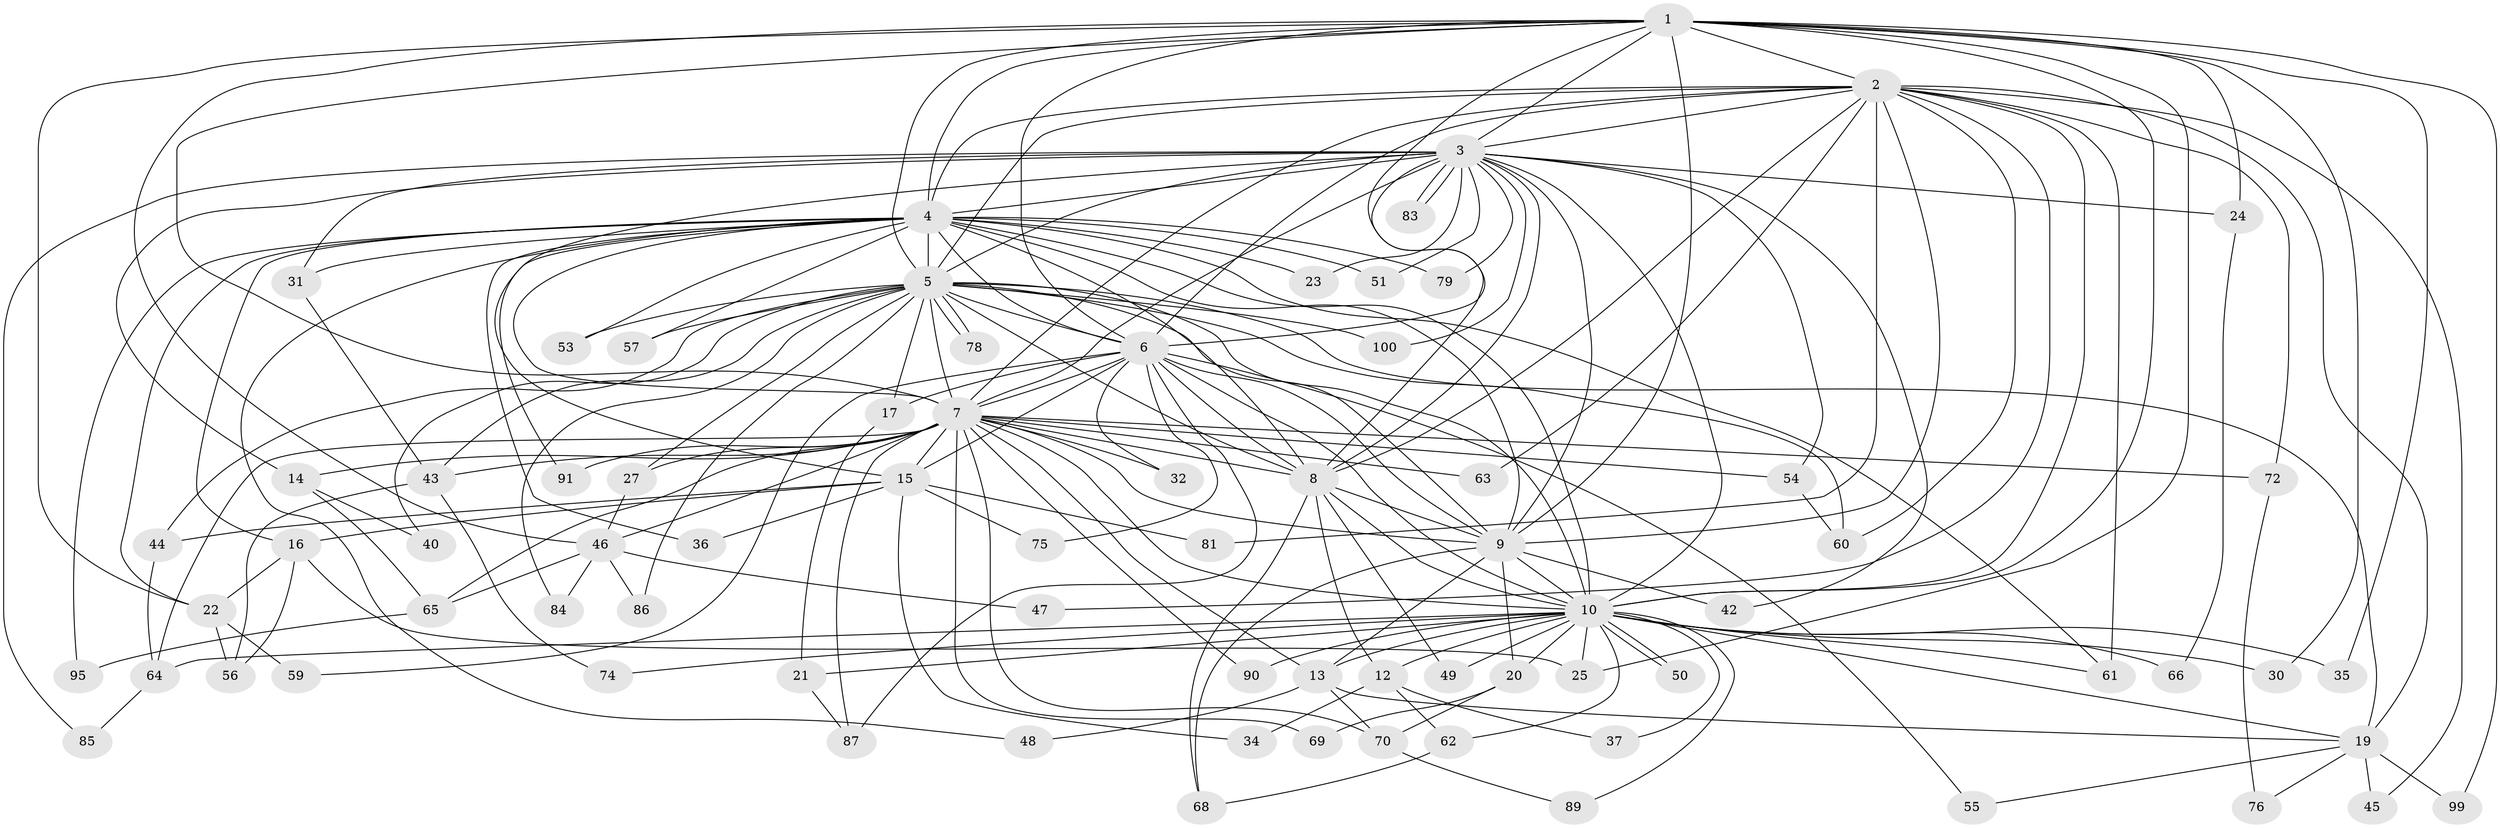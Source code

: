 // original degree distribution, {16: 0.02, 20: 0.01, 22: 0.01, 24: 0.01, 18: 0.01, 27: 0.01, 12: 0.01, 14: 0.01, 32: 0.01, 3: 0.22, 5: 0.04, 6: 0.02, 4: 0.08, 8: 0.01, 2: 0.52, 7: 0.01}
// Generated by graph-tools (version 1.1) at 2025/11/02/21/25 10:11:07]
// undirected, 76 vertices, 193 edges
graph export_dot {
graph [start="1"]
  node [color=gray90,style=filled];
  1;
  2 [super="+39"];
  3 [super="+41"];
  4 [super="+11"];
  5 [super="+71"];
  6 [super="+18"];
  7 [super="+38"];
  8;
  9 [super="+82"];
  10 [super="+67"];
  12 [super="+29"];
  13 [super="+77"];
  14;
  15 [super="+28"];
  16 [super="+26"];
  17;
  19 [super="+52"];
  20;
  21;
  22 [super="+33"];
  23;
  24;
  25;
  27 [super="+93"];
  30;
  31 [super="+80"];
  32;
  34;
  35;
  36;
  37;
  40;
  42;
  43;
  44;
  45;
  46 [super="+58"];
  47;
  48;
  49;
  50;
  51;
  53;
  54;
  55;
  56 [super="+73"];
  57;
  59;
  60 [super="+97"];
  61 [super="+94"];
  62;
  63;
  64 [super="+96"];
  65 [super="+98"];
  66;
  68 [super="+88"];
  69;
  70;
  72;
  74;
  75;
  76;
  78;
  79;
  81;
  83;
  84;
  85;
  86;
  87 [super="+92"];
  89;
  90;
  91;
  95;
  99;
  100;
  1 -- 2;
  1 -- 3;
  1 -- 4;
  1 -- 5;
  1 -- 6;
  1 -- 7;
  1 -- 8;
  1 -- 9;
  1 -- 10;
  1 -- 22;
  1 -- 24;
  1 -- 25;
  1 -- 30;
  1 -- 35;
  1 -- 46;
  1 -- 99;
  2 -- 3;
  2 -- 4;
  2 -- 5;
  2 -- 6;
  2 -- 7;
  2 -- 8;
  2 -- 9;
  2 -- 10;
  2 -- 45;
  2 -- 47;
  2 -- 60;
  2 -- 61;
  2 -- 63;
  2 -- 81;
  2 -- 72;
  2 -- 19;
  3 -- 4;
  3 -- 5;
  3 -- 6 [weight=2];
  3 -- 7;
  3 -- 8;
  3 -- 9;
  3 -- 10;
  3 -- 14;
  3 -- 15;
  3 -- 23;
  3 -- 24;
  3 -- 31;
  3 -- 42;
  3 -- 51;
  3 -- 83;
  3 -- 83;
  3 -- 100;
  3 -- 85;
  3 -- 54;
  3 -- 79;
  4 -- 5;
  4 -- 6;
  4 -- 7;
  4 -- 8;
  4 -- 9;
  4 -- 10 [weight=2];
  4 -- 16;
  4 -- 22;
  4 -- 23;
  4 -- 31;
  4 -- 36;
  4 -- 48;
  4 -- 51;
  4 -- 53;
  4 -- 57;
  4 -- 61;
  4 -- 91;
  4 -- 95;
  4 -- 79;
  5 -- 6;
  5 -- 7;
  5 -- 8;
  5 -- 9;
  5 -- 10;
  5 -- 17;
  5 -- 19;
  5 -- 27;
  5 -- 40;
  5 -- 43;
  5 -- 44;
  5 -- 53;
  5 -- 57;
  5 -- 78;
  5 -- 78;
  5 -- 86;
  5 -- 100;
  5 -- 84;
  5 -- 60;
  6 -- 7 [weight=2];
  6 -- 8;
  6 -- 9 [weight=2];
  6 -- 10;
  6 -- 15;
  6 -- 17;
  6 -- 55;
  6 -- 59;
  6 -- 75;
  6 -- 87;
  6 -- 32;
  7 -- 8;
  7 -- 9;
  7 -- 10;
  7 -- 14;
  7 -- 27 [weight=2];
  7 -- 32;
  7 -- 46;
  7 -- 54;
  7 -- 63;
  7 -- 64;
  7 -- 65;
  7 -- 69;
  7 -- 70;
  7 -- 72;
  7 -- 87;
  7 -- 90;
  7 -- 91;
  7 -- 43;
  7 -- 13;
  7 -- 15;
  8 -- 9;
  8 -- 10;
  8 -- 12;
  8 -- 49;
  8 -- 68;
  9 -- 10;
  9 -- 13;
  9 -- 20;
  9 -- 42;
  9 -- 68;
  10 -- 12 [weight=2];
  10 -- 13;
  10 -- 19;
  10 -- 20;
  10 -- 21;
  10 -- 25;
  10 -- 30;
  10 -- 35;
  10 -- 37;
  10 -- 49;
  10 -- 50;
  10 -- 50;
  10 -- 62;
  10 -- 66;
  10 -- 74;
  10 -- 89;
  10 -- 90;
  10 -- 61;
  10 -- 64;
  12 -- 37;
  12 -- 62;
  12 -- 34;
  13 -- 48;
  13 -- 70;
  13 -- 19;
  14 -- 40;
  14 -- 65;
  15 -- 16;
  15 -- 81;
  15 -- 34;
  15 -- 36;
  15 -- 75;
  15 -- 44;
  16 -- 22;
  16 -- 25;
  16 -- 56;
  17 -- 21;
  19 -- 45;
  19 -- 55;
  19 -- 76;
  19 -- 99;
  20 -- 69;
  20 -- 70;
  21 -- 87;
  22 -- 56;
  22 -- 59;
  24 -- 66;
  27 -- 46;
  31 -- 43;
  43 -- 56;
  43 -- 74;
  44 -- 64;
  46 -- 47;
  46 -- 65;
  46 -- 84;
  46 -- 86;
  54 -- 60;
  62 -- 68;
  64 -- 85;
  65 -- 95;
  70 -- 89;
  72 -- 76;
}
